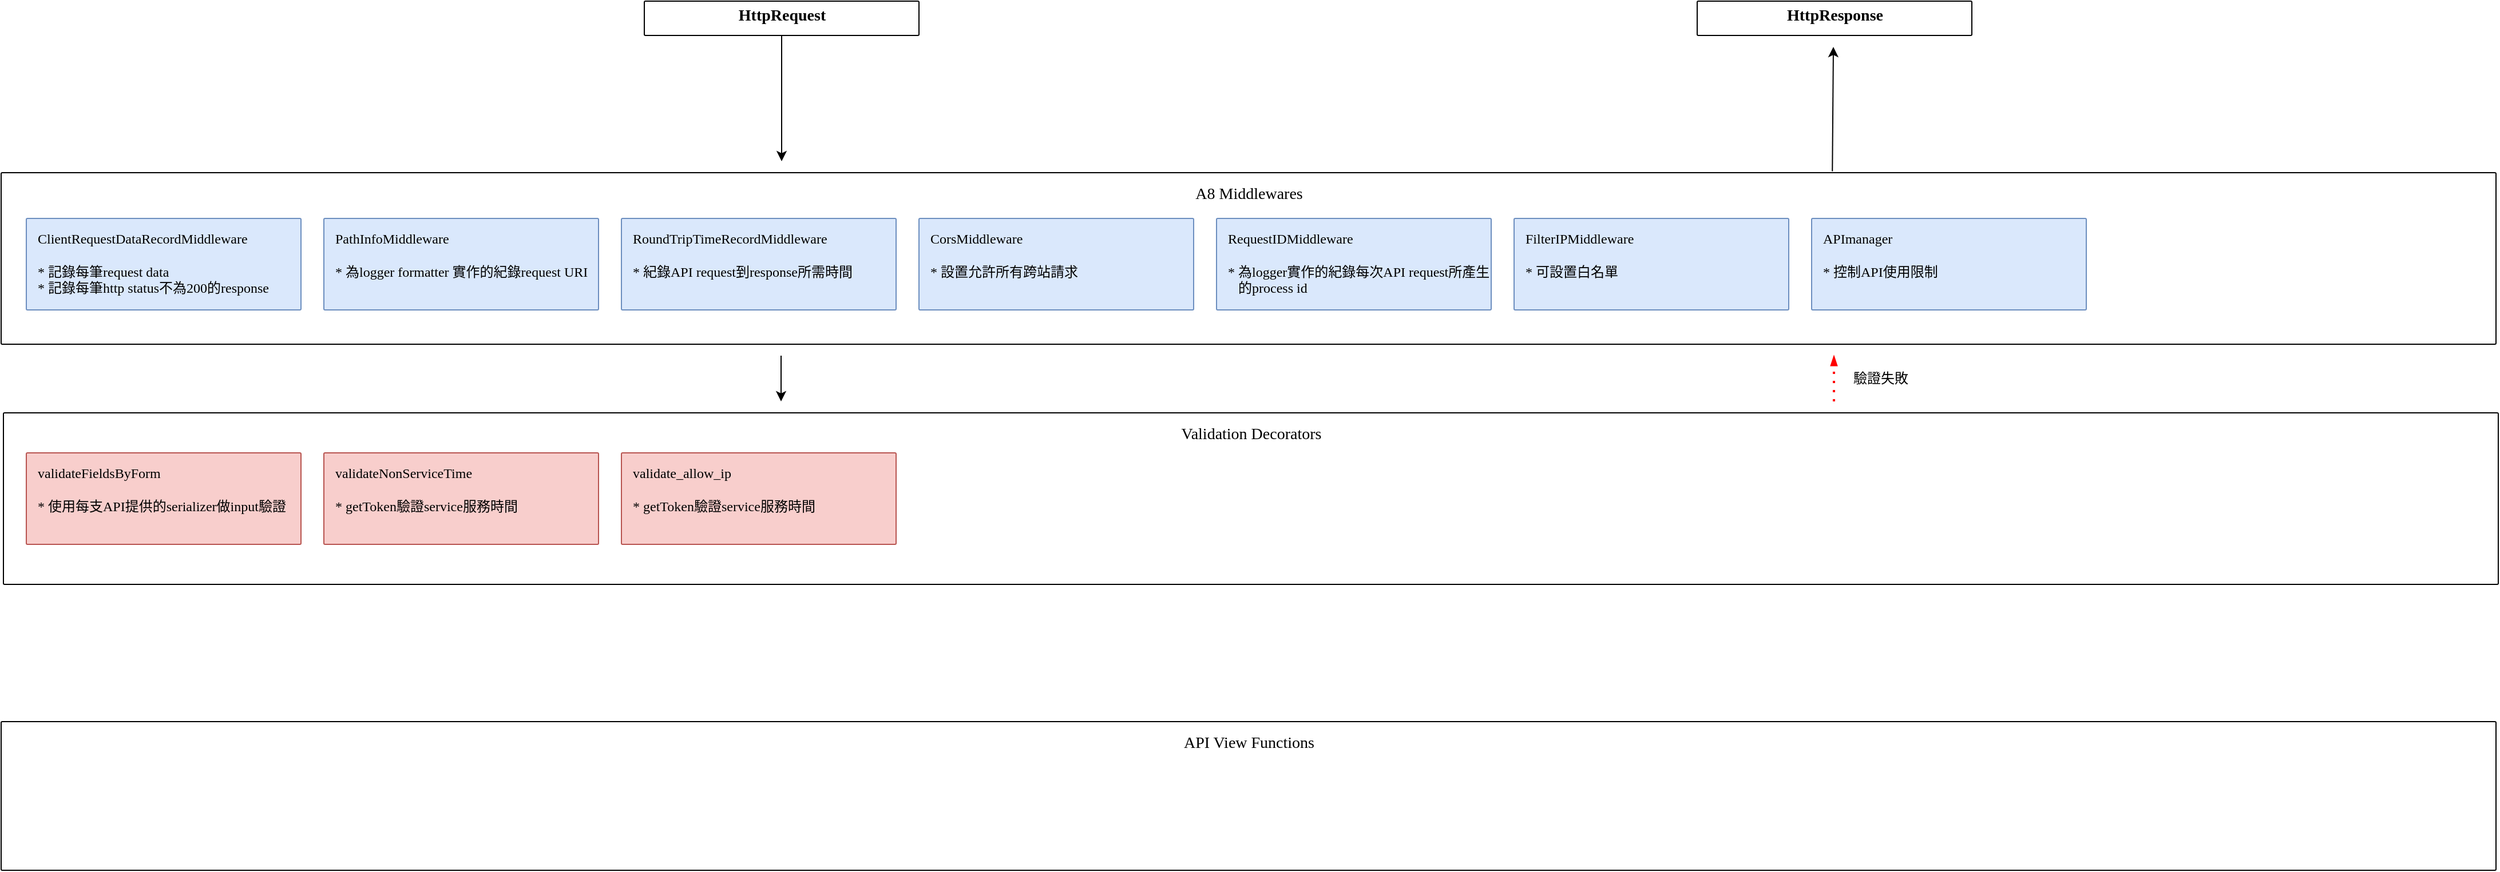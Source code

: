 <mxfile version="11.0.1" type="github"><diagram id="5_PviXrsqqX3nS0Km_BU" name="Page-1"><mxGraphModel dx="1673" dy="899" grid="1" gridSize="10" guides="1" tooltips="1" connect="1" arrows="1" fold="1" page="1" pageScale="1" pageWidth="2336" pageHeight="1654" math="0" shadow="0"><root><mxCell id="0"/><mxCell id="1" parent="0"/><mxCell id="aYJsBAwEwAf98HoDhvcB-12" style="edgeStyle=none;rounded=0;orthogonalLoop=1;jettySize=auto;html=1;" parent="1" source="aYJsBAwEwAf98HoDhvcB-11" edge="1"><mxGeometry relative="1" as="geometry"><mxPoint x="760" y="150" as="targetPoint"/></mxGeometry></mxCell><mxCell id="aYJsBAwEwAf98HoDhvcB-11" value="&lt;div&gt;&lt;b style=&quot;font-family: &amp;#34;times new roman&amp;#34;&quot;&gt;&lt;font style=&quot;font-size: 14px&quot;&gt;HttpRequest&lt;/font&gt;&lt;/b&gt;&lt;/div&gt;" style="points=[[0,0,0],[0.25,0,0],[0.5,0,0],[0.75,0,0],[1,0,0],[1,0.25,0],[1,0.5,0],[1,0.75,0],[1,1,0],[0.75,1,0],[0.5,1,0],[0.25,1,0],[0,1,0],[0,0.75,0],[0,0.5,0],[0,0.25,0]];rounded=1;absoluteArcSize=1;arcSize=2;html=1;shadow=0;dashed=0;fontSize=12;align=center;verticalAlign=middle;spacing=10;spacingTop=-4;" parent="1" vertex="1"><mxGeometry x="640" y="10" width="240" height="30" as="geometry"/></mxCell><mxCell id="aYJsBAwEwAf98HoDhvcB-15" value="&lt;font&gt;&lt;font style=&quot;font-size: 14px&quot;&gt;A8 Middlewares&lt;/font&gt;&lt;br&gt;&lt;/font&gt;" style="points=[[0,0,0],[0.25,0,0],[0.5,0,0],[0.75,0,0],[1,0,0],[1,0.25,0],[1,0.5,0],[1,0.75,0],[1,1,0],[0.75,1,0],[0.5,1,0],[0.25,1,0],[0,1,0],[0,0.75,0],[0,0.5,0],[0,0.25,0]];rounded=1;absoluteArcSize=1;arcSize=2;html=1;shadow=0;dashed=0;fontSize=12;align=center;verticalAlign=top;spacing=10;spacingTop=-4;fontFamily=Times New Roman;" parent="1" vertex="1"><mxGeometry x="78" y="160" width="2180" height="150" as="geometry"/></mxCell><mxCell id="aYJsBAwEwAf98HoDhvcB-20" value="ClientRequestDataRecordMiddleware&lt;br&gt;&lt;br&gt;* 記錄每筆request data&lt;br&gt;* 記錄每筆http status不為200的response" style="points=[[0,0,0],[0.25,0,0],[0.5,0,0],[0.75,0,0],[1,0,0],[1,0.25,0],[1,0.5,0],[1,0.75,0],[1,1,0],[0.75,1,0],[0.5,1,0],[0.25,1,0],[0,1,0],[0,0.75,0],[0,0.5,0],[0,0.25,0]];rounded=1;absoluteArcSize=1;arcSize=2;html=1;shadow=0;dashed=0;fontSize=12;align=left;verticalAlign=top;spacing=10;spacingTop=-4;fillColor=#dae8fc;strokeColor=#6c8ebf;fontFamily=Times New Roman;" parent="1" vertex="1"><mxGeometry x="100" y="200" width="240" height="80" as="geometry"/></mxCell><mxCell id="aYJsBAwEwAf98HoDhvcB-22" style="edgeStyle=none;rounded=0;orthogonalLoop=1;jettySize=auto;html=1;exitX=0.734;exitY=-0.008;exitDx=0;exitDy=0;exitPerimeter=0;" parent="1" edge="1" source="aYJsBAwEwAf98HoDhvcB-15"><mxGeometry relative="1" as="geometry"><mxPoint x="1679" y="50" as="targetPoint"/><mxPoint x="1679" y="150" as="sourcePoint"/></mxGeometry></mxCell><mxCell id="aYJsBAwEwAf98HoDhvcB-25" value="&lt;div&gt;&lt;b style=&quot;font-family: &amp;#34;times new roman&amp;#34;&quot;&gt;&lt;font style=&quot;font-size: 14px&quot;&gt;HttpResponse&lt;/font&gt;&lt;/b&gt;&lt;/div&gt;" style="points=[[0,0,0],[0.25,0,0],[0.5,0,0],[0.75,0,0],[1,0,0],[1,0.25,0],[1,0.5,0],[1,0.75,0],[1,1,0],[0.75,1,0],[0.5,1,0],[0.25,1,0],[0,1,0],[0,0.75,0],[0,0.5,0],[0,0.25,0]];rounded=1;absoluteArcSize=1;arcSize=2;html=1;shadow=0;dashed=0;fontSize=12;align=center;verticalAlign=middle;spacing=10;spacingTop=-4;" parent="1" vertex="1"><mxGeometry x="1560" y="10" width="240" height="30" as="geometry"/></mxCell><mxCell id="aYJsBAwEwAf98HoDhvcB-26" value="PathInfoMiddleware&lt;br&gt;&lt;br&gt;* 為logger formatter 實作的紀錄request URI" style="points=[[0,0,0],[0.25,0,0],[0.5,0,0],[0.75,0,0],[1,0,0],[1,0.25,0],[1,0.5,0],[1,0.75,0],[1,1,0],[0.75,1,0],[0.5,1,0],[0.25,1,0],[0,1,0],[0,0.75,0],[0,0.5,0],[0,0.25,0]];rounded=1;absoluteArcSize=1;arcSize=2;html=1;shadow=0;dashed=0;fontSize=12;align=left;verticalAlign=top;spacing=10;spacingTop=-4;fillColor=#dae8fc;strokeColor=#6c8ebf;fontFamily=Times New Roman;" parent="1" vertex="1"><mxGeometry x="360" y="200" width="240" height="80" as="geometry"/></mxCell><mxCell id="aYJsBAwEwAf98HoDhvcB-27" value="RoundTripTimeRecordMiddleware&lt;br&gt;&lt;br&gt;* 紀錄API request到response所需時間" style="points=[[0,0,0],[0.25,0,0],[0.5,0,0],[0.75,0,0],[1,0,0],[1,0.25,0],[1,0.5,0],[1,0.75,0],[1,1,0],[0.75,1,0],[0.5,1,0],[0.25,1,0],[0,1,0],[0,0.75,0],[0,0.5,0],[0,0.25,0]];rounded=1;absoluteArcSize=1;arcSize=2;html=1;shadow=0;dashed=0;fontSize=12;align=left;verticalAlign=top;spacing=10;spacingTop=-4;fillColor=#dae8fc;strokeColor=#6c8ebf;fontFamily=Times New Roman;" parent="1" vertex="1"><mxGeometry x="620" y="200" width="240" height="80" as="geometry"/></mxCell><mxCell id="aYJsBAwEwAf98HoDhvcB-30" value="CorsMiddleware&lt;br&gt;&lt;br&gt;* 設置允許所有跨站請求" style="points=[[0,0,0],[0.25,0,0],[0.5,0,0],[0.75,0,0],[1,0,0],[1,0.25,0],[1,0.5,0],[1,0.75,0],[1,1,0],[0.75,1,0],[0.5,1,0],[0.25,1,0],[0,1,0],[0,0.75,0],[0,0.5,0],[0,0.25,0]];rounded=1;absoluteArcSize=1;arcSize=2;html=1;shadow=0;dashed=0;fontSize=12;align=left;verticalAlign=top;spacing=10;spacingTop=-4;fillColor=#dae8fc;strokeColor=#6c8ebf;fontFamily=Times New Roman;" parent="1" vertex="1"><mxGeometry x="880" y="200" width="240" height="80" as="geometry"/></mxCell><mxCell id="aYJsBAwEwAf98HoDhvcB-31" value="RequestIDMiddleware&lt;br&gt;&lt;br&gt;* 為logger實作的紀錄每次API request所產生&lt;br&gt;&amp;nbsp; &amp;nbsp;的process id" style="points=[[0,0,0],[0.25,0,0],[0.5,0,0],[0.75,0,0],[1,0,0],[1,0.25,0],[1,0.5,0],[1,0.75,0],[1,1,0],[0.75,1,0],[0.5,1,0],[0.25,1,0],[0,1,0],[0,0.75,0],[0,0.5,0],[0,0.25,0]];rounded=1;absoluteArcSize=1;arcSize=2;html=1;shadow=0;dashed=0;fontSize=12;align=left;verticalAlign=top;spacing=10;spacingTop=-4;fillColor=#dae8fc;strokeColor=#6c8ebf;fontFamily=Times New Roman;" parent="1" vertex="1"><mxGeometry x="1140" y="200" width="240" height="80" as="geometry"/></mxCell><mxCell id="aYJsBAwEwAf98HoDhvcB-34" value="FilterIPMiddleware&lt;br&gt;&lt;br&gt;* 可設置白名單" style="points=[[0,0,0],[0.25,0,0],[0.5,0,0],[0.75,0,0],[1,0,0],[1,0.25,0],[1,0.5,0],[1,0.75,0],[1,1,0],[0.75,1,0],[0.5,1,0],[0.25,1,0],[0,1,0],[0,0.75,0],[0,0.5,0],[0,0.25,0]];rounded=1;absoluteArcSize=1;arcSize=2;html=1;shadow=0;dashed=0;fontSize=12;align=left;verticalAlign=top;spacing=10;spacingTop=-4;fillColor=#dae8fc;strokeColor=#6c8ebf;fontFamily=Times New Roman;" parent="1" vertex="1"><mxGeometry x="1400" y="200" width="240" height="80" as="geometry"/></mxCell><mxCell id="aYJsBAwEwAf98HoDhvcB-35" value="APImanager&lt;br&gt;&lt;br&gt;* 控制API使用限制" style="points=[[0,0,0],[0.25,0,0],[0.5,0,0],[0.75,0,0],[1,0,0],[1,0.25,0],[1,0.5,0],[1,0.75,0],[1,1,0],[0.75,1,0],[0.5,1,0],[0.25,1,0],[0,1,0],[0,0.75,0],[0,0.5,0],[0,0.25,0]];rounded=1;absoluteArcSize=1;arcSize=2;html=1;shadow=0;dashed=0;fontSize=12;align=left;verticalAlign=top;spacing=10;spacingTop=-4;fillColor=#dae8fc;strokeColor=#6c8ebf;fontFamily=Times New Roman;" parent="1" vertex="1"><mxGeometry x="1660" y="200" width="240" height="80" as="geometry"/></mxCell><mxCell id="aYJsBAwEwAf98HoDhvcB-36" value="&lt;font&gt;&lt;span style=&quot;font-size: 14px&quot;&gt;API View Functions&lt;/span&gt;&lt;br&gt;&lt;/font&gt;" style="points=[[0,0,0],[0.25,0,0],[0.5,0,0],[0.75,0,0],[1,0,0],[1,0.25,0],[1,0.5,0],[1,0.75,0],[1,1,0],[0.75,1,0],[0.5,1,0],[0.25,1,0],[0,1,0],[0,0.75,0],[0,0.5,0],[0,0.25,0]];rounded=1;absoluteArcSize=1;arcSize=2;html=1;shadow=0;dashed=0;fontSize=12;align=center;verticalAlign=top;spacing=10;spacingTop=-4;fontFamily=Times New Roman;" parent="1" vertex="1"><mxGeometry x="78" y="640" width="2180" height="130" as="geometry"/></mxCell><mxCell id="aYJsBAwEwAf98HoDhvcB-55" value="&lt;font&gt;&lt;span style=&quot;font-size: 14px&quot;&gt;Validation Decorators&lt;/span&gt;&lt;br&gt;&lt;/font&gt;" style="points=[[0,0,0],[0.25,0,0],[0.5,0,0],[0.75,0,0],[1,0,0],[1,0.25,0],[1,0.5,0],[1,0.75,0],[1,1,0],[0.75,1,0],[0.5,1,0],[0.25,1,0],[0,1,0],[0,0.75,0],[0,0.5,0],[0,0.25,0]];rounded=1;absoluteArcSize=1;arcSize=2;html=1;shadow=0;dashed=0;fontSize=12;align=center;verticalAlign=top;spacing=10;spacingTop=-4;fontFamily=Times New Roman;" parent="1" vertex="1"><mxGeometry x="80" y="370" width="2180" height="150" as="geometry"/></mxCell><mxCell id="aYJsBAwEwAf98HoDhvcB-56" style="edgeStyle=none;rounded=0;orthogonalLoop=1;jettySize=auto;html=1;" parent="1" edge="1"><mxGeometry relative="1" as="geometry"><mxPoint x="759.5" y="360" as="targetPoint"/><mxPoint x="759.5" y="320" as="sourcePoint"/></mxGeometry></mxCell><mxCell id="aYJsBAwEwAf98HoDhvcB-57" value="validateFieldsByForm&lt;br&gt;&lt;br&gt;* 使用每支API提供的serializer做input驗證" style="points=[[0,0,0],[0.25,0,0],[0.5,0,0],[0.75,0,0],[1,0,0],[1,0.25,0],[1,0.5,0],[1,0.75,0],[1,1,0],[0.75,1,0],[0.5,1,0],[0.25,1,0],[0,1,0],[0,0.75,0],[0,0.5,0],[0,0.25,0]];rounded=1;absoluteArcSize=1;arcSize=2;html=1;shadow=0;dashed=0;fontSize=12;align=left;verticalAlign=top;spacing=10;spacingTop=-4;fillColor=#f8cecc;strokeColor=#b85450;fontFamily=Times New Roman;" parent="1" vertex="1"><mxGeometry x="100" y="405" width="240" height="80" as="geometry"/></mxCell><mxCell id="aYJsBAwEwAf98HoDhvcB-59" value="驗證失敗" style="text;html=1;resizable=0;autosize=1;align=center;verticalAlign=middle;points=[];fillColor=none;strokeColor=none;rounded=0;fontFamily=Times New Roman;" parent="1" vertex="1"><mxGeometry x="1690" y="330" width="60" height="20" as="geometry"/></mxCell><mxCell id="LiJcZ4_SC4m_-T0YQRAu-4" value="" style="edgeStyle=orthogonalEdgeStyle;fontSize=12;html=1;endArrow=blockThin;endFill=1;rounded=0;strokeWidth=2;endSize=4;startSize=4;dashed=1;dashPattern=1 3;strokeColor=#FF0000;" edge="1" parent="1"><mxGeometry width="100" relative="1" as="geometry"><mxPoint x="1679.5" y="360" as="sourcePoint"/><mxPoint x="1679.5" y="320" as="targetPoint"/></mxGeometry></mxCell><mxCell id="LiJcZ4_SC4m_-T0YQRAu-24" value="validateNonServiceTime&lt;br&gt;&lt;br&gt;* getToken驗證service服務時間" style="points=[[0,0,0],[0.25,0,0],[0.5,0,0],[0.75,0,0],[1,0,0],[1,0.25,0],[1,0.5,0],[1,0.75,0],[1,1,0],[0.75,1,0],[0.5,1,0],[0.25,1,0],[0,1,0],[0,0.75,0],[0,0.5,0],[0,0.25,0]];rounded=1;absoluteArcSize=1;arcSize=2;html=1;shadow=0;dashed=0;fontSize=12;align=left;verticalAlign=top;spacing=10;spacingTop=-4;fillColor=#f8cecc;strokeColor=#b85450;fontFamily=Times New Roman;" vertex="1" parent="1"><mxGeometry x="360" y="405" width="240" height="80" as="geometry"/></mxCell><mxCell id="LiJcZ4_SC4m_-T0YQRAu-25" value="validate_allow_ip&lt;br&gt;&lt;br&gt;* getToken驗證service服務時間" style="points=[[0,0,0],[0.25,0,0],[0.5,0,0],[0.75,0,0],[1,0,0],[1,0.25,0],[1,0.5,0],[1,0.75,0],[1,1,0],[0.75,1,0],[0.5,1,0],[0.25,1,0],[0,1,0],[0,0.75,0],[0,0.5,0],[0,0.25,0]];rounded=1;absoluteArcSize=1;arcSize=2;html=1;shadow=0;dashed=0;fontSize=12;align=left;verticalAlign=top;spacing=10;spacingTop=-4;fillColor=#f8cecc;strokeColor=#b85450;fontFamily=Times New Roman;" vertex="1" parent="1"><mxGeometry x="620" y="405" width="240" height="80" as="geometry"/></mxCell></root></mxGraphModel></diagram><diagram id="SpUwiiXftGfOalNT_i89" name="Page-2"><mxGraphModel dx="1422" dy="764" grid="1" gridSize="10" guides="1" tooltips="1" connect="1" arrows="1" fold="1" page="1" pageScale="1" pageWidth="2336" pageHeight="1654" math="0" shadow="0"><root><mxCell id="26gnZhPqnRbV9mL9pTVC-0"/><mxCell id="26gnZhPqnRbV9mL9pTVC-1" parent="26gnZhPqnRbV9mL9pTVC-0"/></root></mxGraphModel></diagram></mxfile>